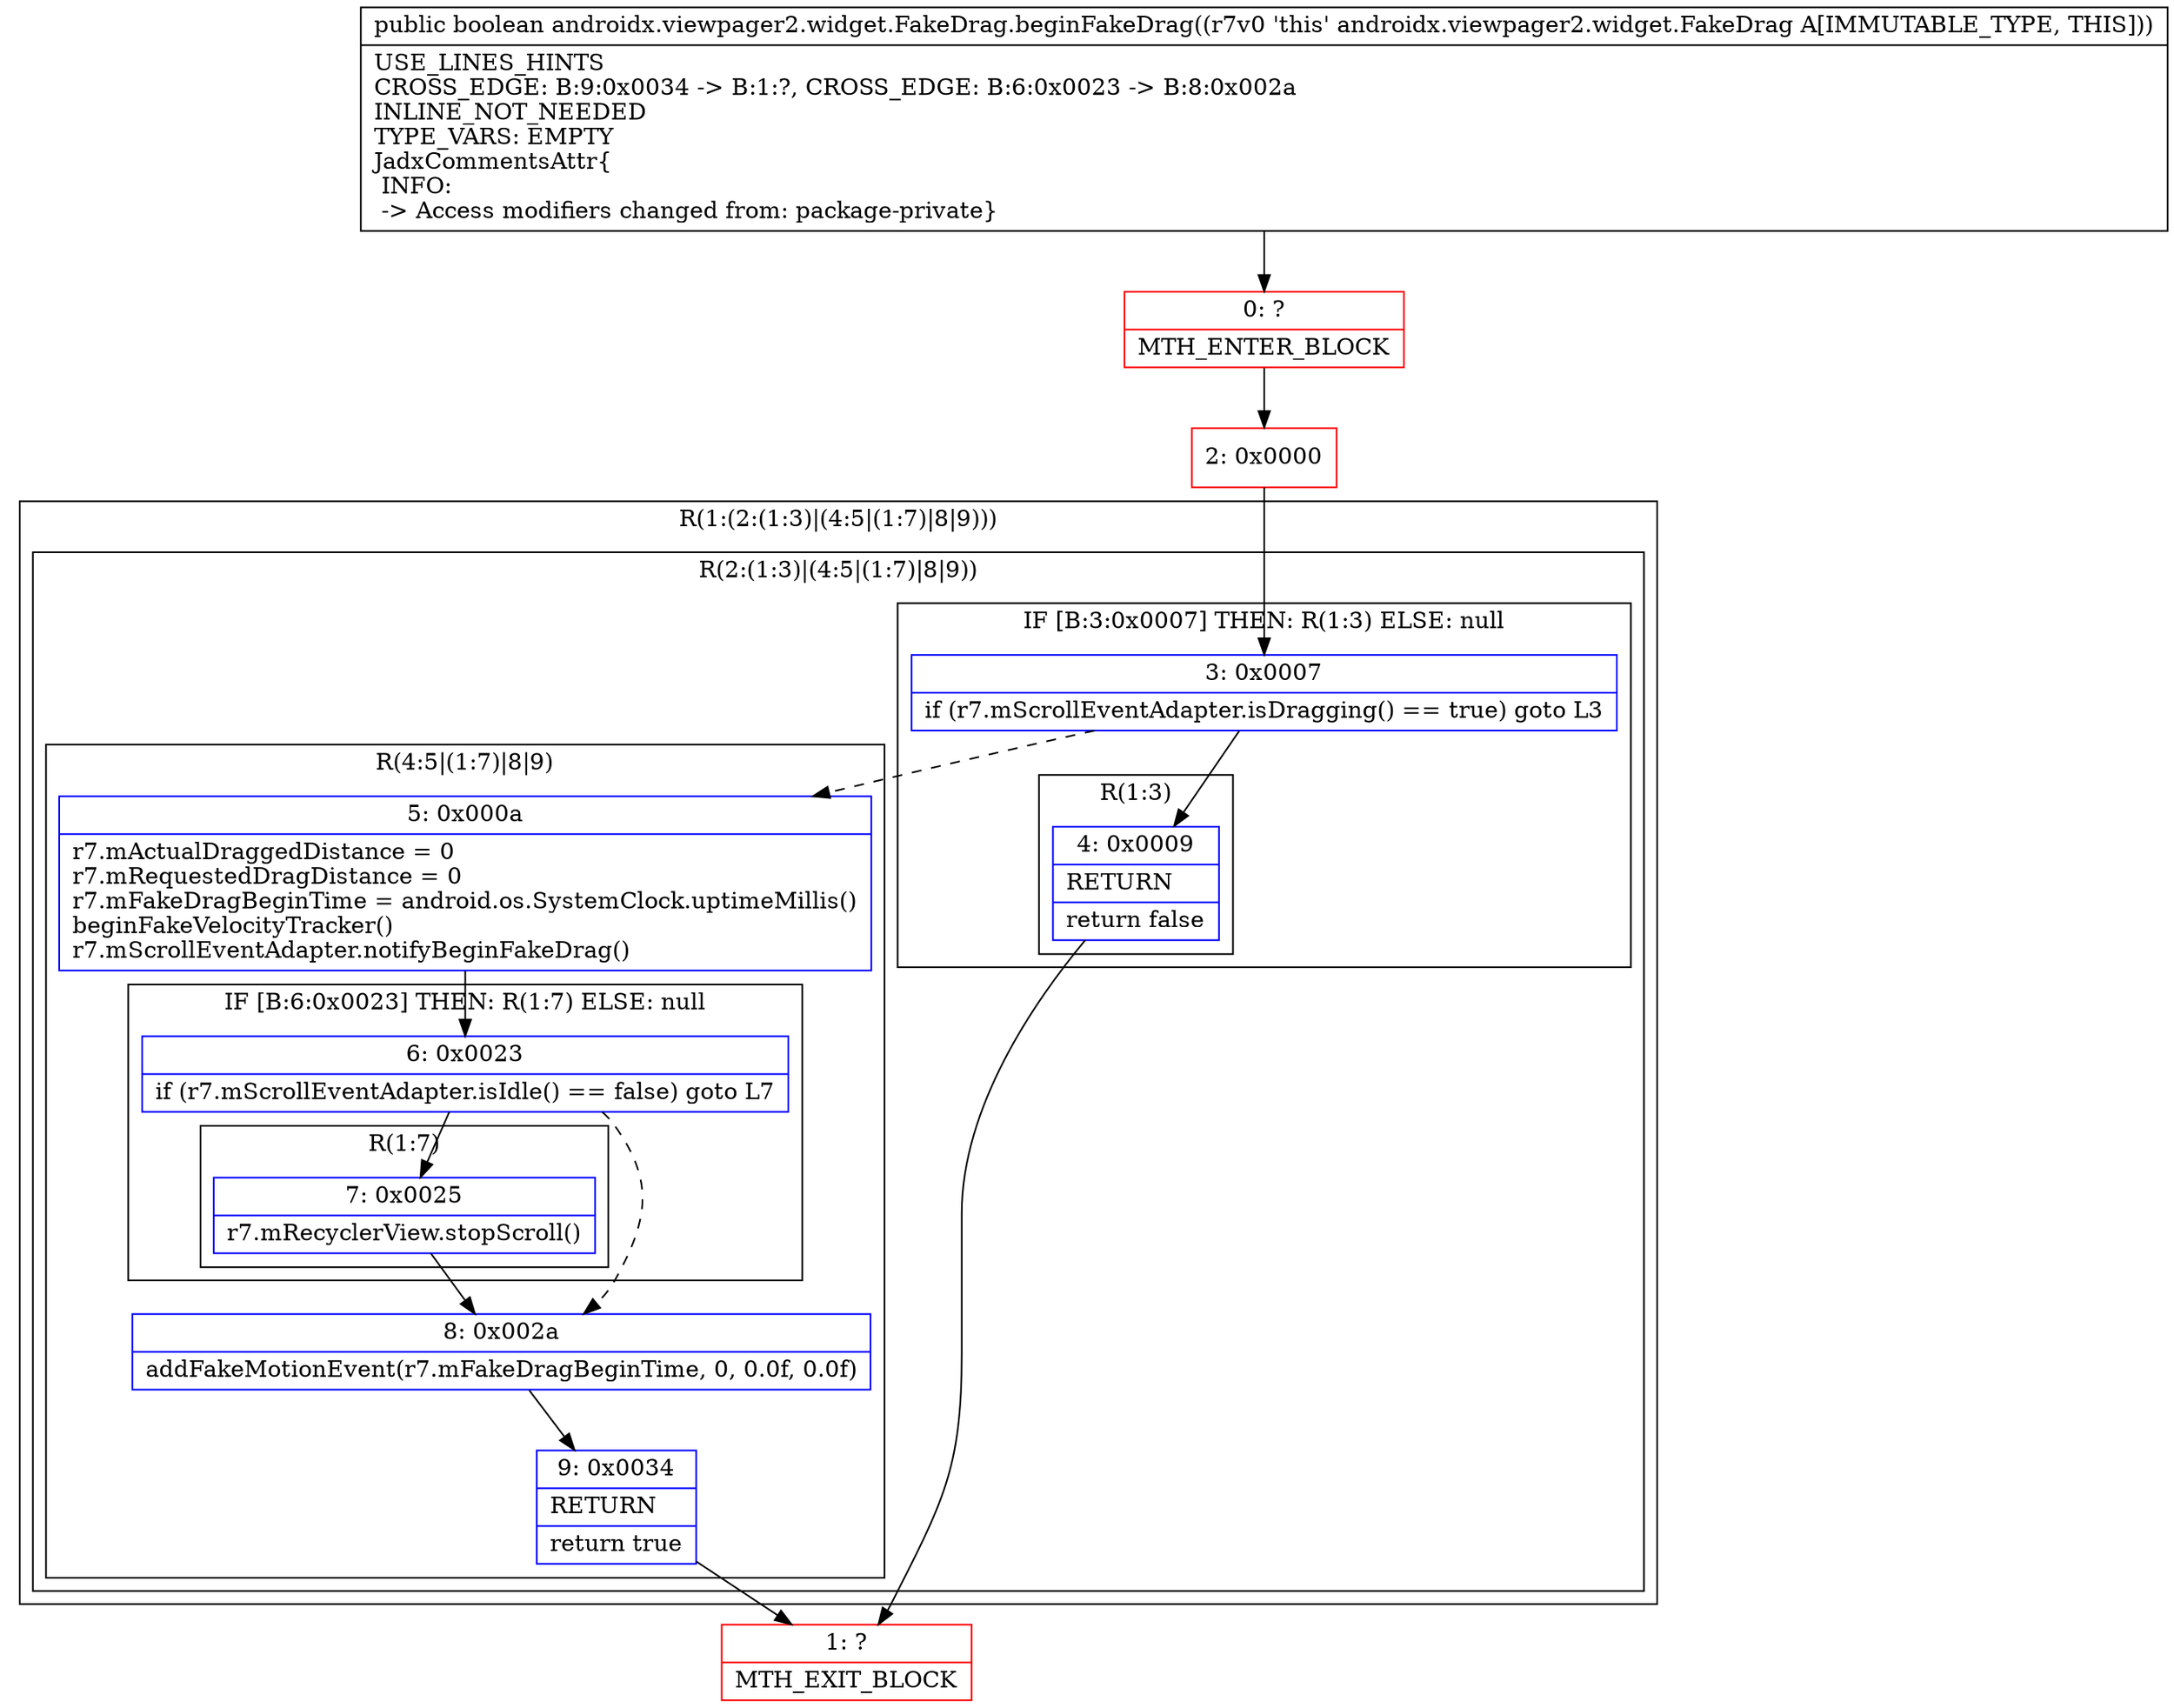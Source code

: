 digraph "CFG forandroidx.viewpager2.widget.FakeDrag.beginFakeDrag()Z" {
subgraph cluster_Region_524503073 {
label = "R(1:(2:(1:3)|(4:5|(1:7)|8|9)))";
node [shape=record,color=blue];
subgraph cluster_Region_1265994235 {
label = "R(2:(1:3)|(4:5|(1:7)|8|9))";
node [shape=record,color=blue];
subgraph cluster_IfRegion_1204146017 {
label = "IF [B:3:0x0007] THEN: R(1:3) ELSE: null";
node [shape=record,color=blue];
Node_3 [shape=record,label="{3\:\ 0x0007|if (r7.mScrollEventAdapter.isDragging() == true) goto L3\l}"];
subgraph cluster_Region_354348028 {
label = "R(1:3)";
node [shape=record,color=blue];
Node_4 [shape=record,label="{4\:\ 0x0009|RETURN\l|return false\l}"];
}
}
subgraph cluster_Region_270117694 {
label = "R(4:5|(1:7)|8|9)";
node [shape=record,color=blue];
Node_5 [shape=record,label="{5\:\ 0x000a|r7.mActualDraggedDistance = 0\lr7.mRequestedDragDistance = 0\lr7.mFakeDragBeginTime = android.os.SystemClock.uptimeMillis()\lbeginFakeVelocityTracker()\lr7.mScrollEventAdapter.notifyBeginFakeDrag()\l}"];
subgraph cluster_IfRegion_2000994967 {
label = "IF [B:6:0x0023] THEN: R(1:7) ELSE: null";
node [shape=record,color=blue];
Node_6 [shape=record,label="{6\:\ 0x0023|if (r7.mScrollEventAdapter.isIdle() == false) goto L7\l}"];
subgraph cluster_Region_504608217 {
label = "R(1:7)";
node [shape=record,color=blue];
Node_7 [shape=record,label="{7\:\ 0x0025|r7.mRecyclerView.stopScroll()\l}"];
}
}
Node_8 [shape=record,label="{8\:\ 0x002a|addFakeMotionEvent(r7.mFakeDragBeginTime, 0, 0.0f, 0.0f)\l}"];
Node_9 [shape=record,label="{9\:\ 0x0034|RETURN\l|return true\l}"];
}
}
}
Node_0 [shape=record,color=red,label="{0\:\ ?|MTH_ENTER_BLOCK\l}"];
Node_2 [shape=record,color=red,label="{2\:\ 0x0000}"];
Node_1 [shape=record,color=red,label="{1\:\ ?|MTH_EXIT_BLOCK\l}"];
MethodNode[shape=record,label="{public boolean androidx.viewpager2.widget.FakeDrag.beginFakeDrag((r7v0 'this' androidx.viewpager2.widget.FakeDrag A[IMMUTABLE_TYPE, THIS]))  | USE_LINES_HINTS\lCROSS_EDGE: B:9:0x0034 \-\> B:1:?, CROSS_EDGE: B:6:0x0023 \-\> B:8:0x002a\lINLINE_NOT_NEEDED\lTYPE_VARS: EMPTY\lJadxCommentsAttr\{\l INFO: \l \-\> Access modifiers changed from: package\-private\}\l}"];
MethodNode -> Node_0;Node_3 -> Node_4;
Node_3 -> Node_5[style=dashed];
Node_4 -> Node_1;
Node_5 -> Node_6;
Node_6 -> Node_7;
Node_6 -> Node_8[style=dashed];
Node_7 -> Node_8;
Node_8 -> Node_9;
Node_9 -> Node_1;
Node_0 -> Node_2;
Node_2 -> Node_3;
}

